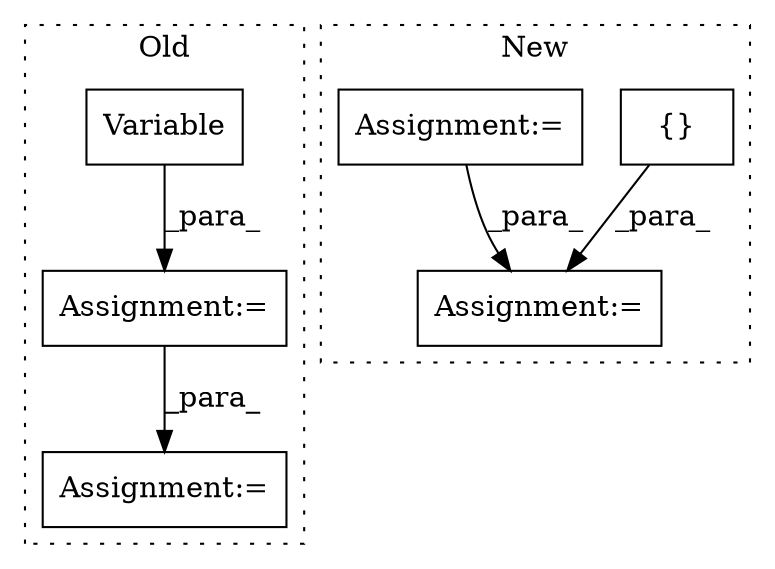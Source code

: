digraph G {
subgraph cluster0 {
1 [label="Variable" a="32" s="5977,5999" l="9,1" shape="box"];
3 [label="Assignment:=" a="7" s="6054" l="1" shape="box"];
5 [label="Assignment:=" a="7" s="6010" l="1" shape="box"];
label = "Old";
style="dotted";
}
subgraph cluster1 {
2 [label="{}" a="4" s="5703,5735" l="1,1" shape="box"];
4 [label="Assignment:=" a="7" s="5879" l="1" shape="box"];
6 [label="Assignment:=" a="7" s="5757" l="1" shape="box"];
label = "New";
style="dotted";
}
1 -> 5 [label="_para_"];
2 -> 4 [label="_para_"];
5 -> 3 [label="_para_"];
6 -> 4 [label="_para_"];
}